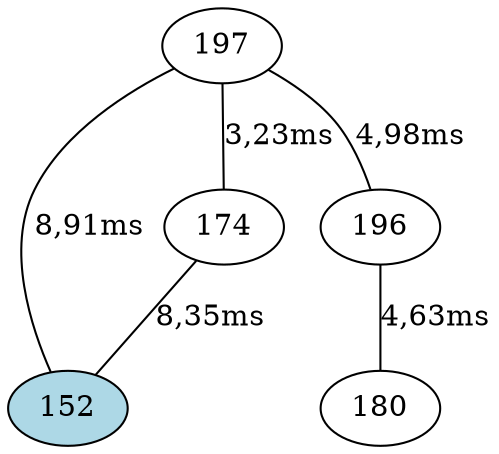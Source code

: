 digraph D {

    edge [arrowhead="none"];

    152 [style=filled, fillcolor="lightblue"]

    197 -> 152 [label="8,91ms"]; // single-way
    197 -> 174 [label="3,23ms"]; // 3.32ms, 3.04ms
    197 -> 196 [label="4,98ms"]; // 7.72ms, 2.25ms

    196 -> 180 [label="4,63ms"]; // 5.94ms, 3.32ms

    174 -> 152 [label="8,35ms"]; // single-way

}